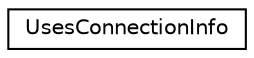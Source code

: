 digraph "Graphical Class Hierarchy"
{
 // INTERACTIVE_SVG=YES
  edge [fontname="Helvetica",fontsize="10",labelfontname="Helvetica",labelfontsize="10"];
  node [fontname="Helvetica",fontsize="10",shape=record];
  rankdir="LR";
  Node1 [label="UsesConnectionInfo",height=0.2,width=0.4,color="black", fillcolor="white", style="filled",URL="$class_uses_connection_info.html"];
}
